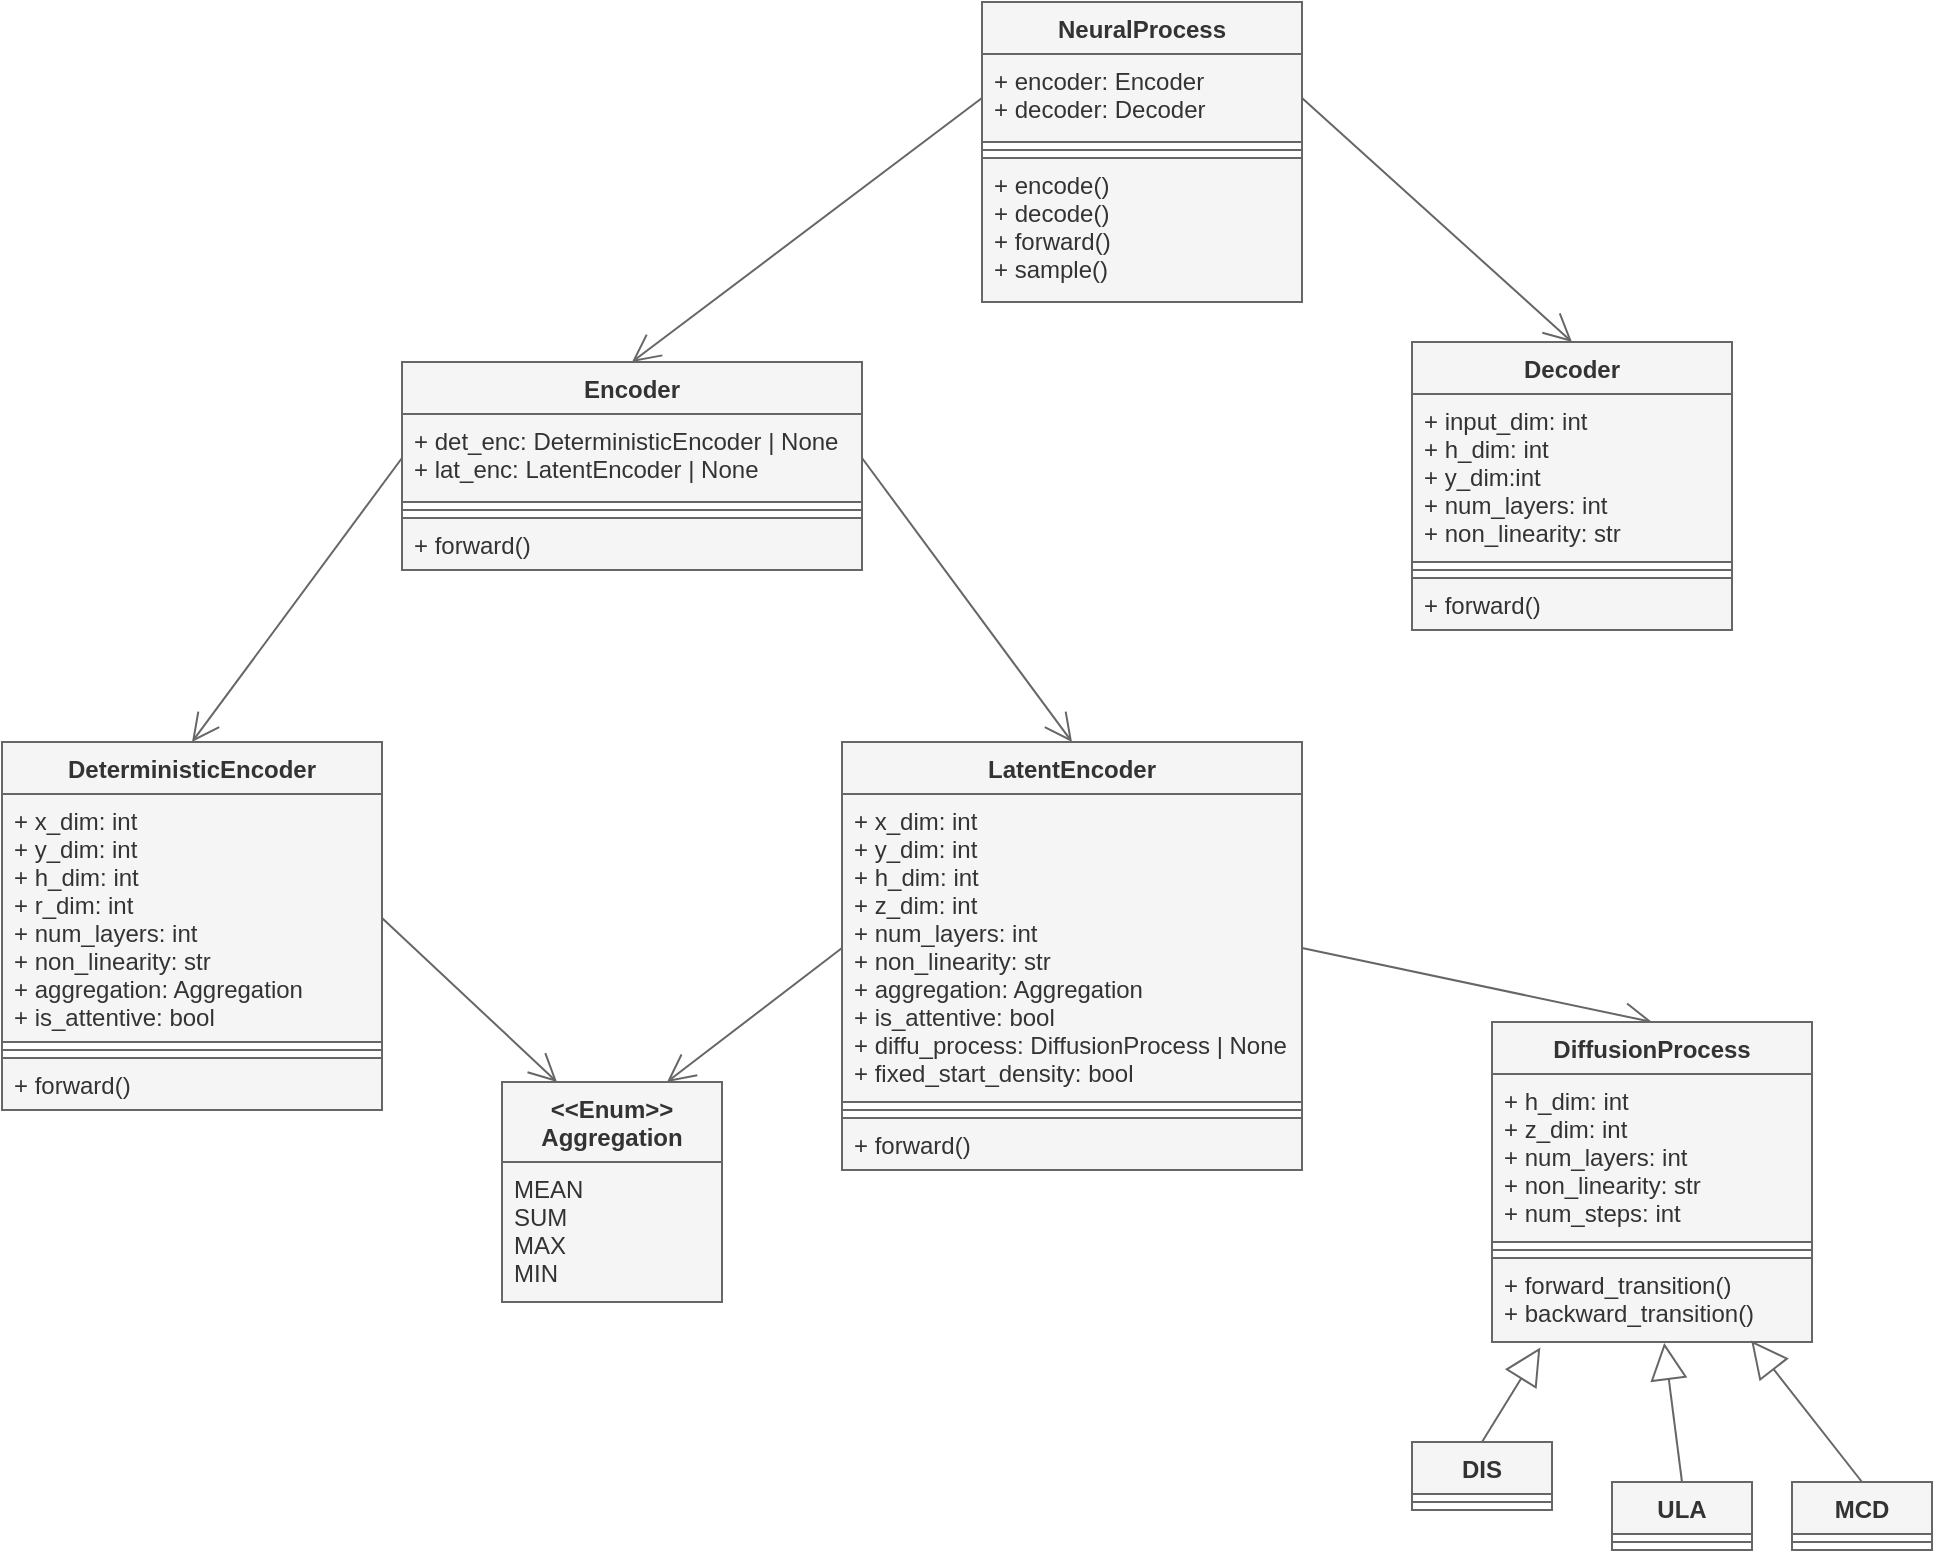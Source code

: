 <mxfile>
    <diagram id="mDNXPp_xGhIweOXCD2YC" name="Page-1">
        <mxGraphModel dx="1543" dy="1113" grid="1" gridSize="10" guides="1" tooltips="1" connect="1" arrows="1" fold="1" page="1" pageScale="1" pageWidth="1100" pageHeight="850" background="none" math="0" shadow="0">
            <root>
                <mxCell id="0"/>
                <mxCell id="1" parent="0"/>
                <mxCell id="13" value="" style="endArrow=open;endFill=1;endSize=12;html=1;exitX=0;exitY=0.5;exitDx=0;exitDy=0;entryX=0.5;entryY=0;entryDx=0;entryDy=0;fillColor=#f5f5f5;strokeColor=#666666;swimlaneLine=1;shadow=0;" parent="1" source="54" target="49" edge="1">
                    <mxGeometry width="160" relative="1" as="geometry">
                        <mxPoint x="615" y="113" as="sourcePoint"/>
                        <mxPoint x="365" y="284" as="targetPoint"/>
                    </mxGeometry>
                </mxCell>
                <mxCell id="24" value="" style="endArrow=open;endFill=1;endSize=12;html=1;exitX=0;exitY=0.5;exitDx=0;exitDy=0;entryX=0.5;entryY=0;entryDx=0;entryDy=0;fillColor=#f5f5f5;strokeColor=#666666;swimlaneLine=1;shadow=0;" parent="1" source="50" target="45" edge="1">
                    <mxGeometry width="160" relative="1" as="geometry">
                        <mxPoint x="265" y="327" as="sourcePoint"/>
                        <mxPoint x="255" y="470" as="targetPoint"/>
                    </mxGeometry>
                </mxCell>
                <mxCell id="25" value="" style="endArrow=open;endFill=1;endSize=12;html=1;exitX=1;exitY=0.5;exitDx=0;exitDy=0;entryX=0.5;entryY=0;entryDx=0;entryDy=0;fillColor=#f5f5f5;strokeColor=#666666;swimlaneLine=1;shadow=0;" parent="1" source="50" target="41" edge="1">
                    <mxGeometry width="160" relative="1" as="geometry">
                        <mxPoint x="465" y="327" as="sourcePoint"/>
                        <mxPoint x="575" y="470" as="targetPoint"/>
                    </mxGeometry>
                </mxCell>
                <mxCell id="26" value="" style="endArrow=open;endFill=1;endSize=12;html=1;exitX=1;exitY=0.5;exitDx=0;exitDy=0;entryX=0.5;entryY=0;entryDx=0;entryDy=0;fillColor=#f5f5f5;strokeColor=#666666;swimlaneLine=1;shadow=0;" parent="1" source="42" target="31" edge="1">
                    <mxGeometry width="160" relative="1" as="geometry">
                        <mxPoint x="675" y="572" as="sourcePoint"/>
                        <mxPoint x="765" y="583" as="targetPoint"/>
                    </mxGeometry>
                </mxCell>
                <mxCell id="31" value="DiffusionProcess" style="swimlane;fontStyle=1;align=center;verticalAlign=top;childLayout=stackLayout;horizontal=1;startSize=26;horizontalStack=0;resizeParent=1;resizeParentMax=0;resizeLast=0;collapsible=1;marginBottom=0;fillColor=#f5f5f5;strokeColor=#666666;fontColor=#333333;swimlaneLine=1;shadow=0;" parent="1" vertex="1">
                    <mxGeometry x="815" y="530" width="160" height="160" as="geometry"/>
                </mxCell>
                <mxCell id="32" value="+ h_dim: int&#10;+ z_dim: int&#10;+ num_layers: int&#10;+ non_linearity: str&#10;+ num_steps: int&#10;" style="text;align=left;verticalAlign=top;spacingLeft=4;spacingRight=4;overflow=hidden;rotatable=0;points=[[0,0.5],[1,0.5]];portConstraint=eastwest;fillColor=#f5f5f5;strokeColor=#666666;fontColor=#333333;swimlaneLine=1;shadow=0;" parent="31" vertex="1">
                    <mxGeometry y="26" width="160" height="84" as="geometry"/>
                </mxCell>
                <mxCell id="33" value="" style="line;strokeWidth=1;align=left;verticalAlign=middle;spacingTop=-1;spacingLeft=3;spacingRight=3;rotatable=0;labelPosition=right;points=[];portConstraint=eastwest;fillColor=#f5f5f5;strokeColor=#666666;fontColor=#333333;swimlaneLine=1;shadow=0;" parent="31" vertex="1">
                    <mxGeometry y="110" width="160" height="8" as="geometry"/>
                </mxCell>
                <mxCell id="34" value="+ forward_transition()&#10;+ backward_transition()" style="text;align=left;verticalAlign=top;spacingLeft=4;spacingRight=4;overflow=hidden;rotatable=0;points=[[0,0.5],[1,0.5]];portConstraint=eastwest;fillColor=#f5f5f5;strokeColor=#666666;fontColor=#333333;swimlaneLine=1;shadow=0;" parent="31" vertex="1">
                    <mxGeometry y="118" width="160" height="42" as="geometry"/>
                </mxCell>
                <mxCell id="36" value="DIS" style="swimlane;fontStyle=1;align=center;verticalAlign=top;childLayout=stackLayout;horizontal=1;startSize=26;horizontalStack=0;resizeParent=1;resizeParentMax=0;resizeLast=0;collapsible=1;marginBottom=0;fillColor=#f5f5f5;strokeColor=#666666;fontColor=#333333;swimlaneLine=1;shadow=0;" parent="1" vertex="1">
                    <mxGeometry x="775" y="740" width="70" height="34" as="geometry"/>
                </mxCell>
                <mxCell id="38" value="" style="line;strokeWidth=1;align=left;verticalAlign=middle;spacingTop=-1;spacingLeft=3;spacingRight=3;rotatable=0;labelPosition=right;points=[];portConstraint=eastwest;fillColor=#f5f5f5;strokeColor=#666666;fontColor=#333333;swimlaneLine=1;shadow=0;" parent="36" vertex="1">
                    <mxGeometry y="26" width="70" height="8" as="geometry"/>
                </mxCell>
                <mxCell id="40" value="" style="endArrow=block;endSize=16;endFill=0;html=1;entryX=0.151;entryY=1.065;entryDx=0;entryDy=0;entryPerimeter=0;exitX=0.5;exitY=0;exitDx=0;exitDy=0;fillColor=#f5f5f5;strokeColor=#666666;swimlaneLine=1;shadow=0;" parent="1" source="36" target="34" edge="1">
                    <mxGeometry width="160" relative="1" as="geometry">
                        <mxPoint x="740" y="780" as="sourcePoint"/>
                        <mxPoint x="900" y="780" as="targetPoint"/>
                    </mxGeometry>
                </mxCell>
                <mxCell id="41" value="LatentEncoder" style="swimlane;fontStyle=1;align=center;verticalAlign=top;childLayout=stackLayout;horizontal=1;startSize=26;horizontalStack=0;resizeParent=1;resizeParentMax=0;resizeLast=0;collapsible=1;marginBottom=0;fillColor=#f5f5f5;strokeColor=#666666;fontColor=#333333;swimlaneLine=1;shadow=0;" parent="1" vertex="1">
                    <mxGeometry x="490" y="390" width="230" height="214" as="geometry"/>
                </mxCell>
                <mxCell id="42" value="+ x_dim: int&#10;+ y_dim: int&#10;+ h_dim: int&#10;+ z_dim: int&#10;+ num_layers: int&#10;+ non_linearity: str&#10;+ aggregation: Aggregation&#10;+ is_attentive: bool&#10;+ diffu_process: DiffusionProcess | None&#10;+ fixed_start_density: bool&#10;" style="text;align=left;verticalAlign=top;spacingLeft=4;spacingRight=4;overflow=hidden;rotatable=0;points=[[0,0.5],[1,0.5]];portConstraint=eastwest;fillColor=#f5f5f5;strokeColor=#666666;fontColor=#333333;swimlaneLine=1;shadow=0;" parent="41" vertex="1">
                    <mxGeometry y="26" width="230" height="154" as="geometry"/>
                </mxCell>
                <mxCell id="43" value="" style="line;strokeWidth=1;align=left;verticalAlign=middle;spacingTop=-1;spacingLeft=3;spacingRight=3;rotatable=0;labelPosition=right;points=[];portConstraint=eastwest;fillColor=#f5f5f5;strokeColor=#666666;fontColor=#333333;swimlaneLine=1;shadow=0;" parent="41" vertex="1">
                    <mxGeometry y="180" width="230" height="8" as="geometry"/>
                </mxCell>
                <mxCell id="44" value="+ forward()" style="text;align=left;verticalAlign=top;spacingLeft=4;spacingRight=4;overflow=hidden;rotatable=0;points=[[0,0.5],[1,0.5]];portConstraint=eastwest;fillColor=#f5f5f5;strokeColor=#666666;fontColor=#333333;swimlaneLine=1;shadow=0;" parent="41" vertex="1">
                    <mxGeometry y="188" width="230" height="26" as="geometry"/>
                </mxCell>
                <mxCell id="45" value="DeterministicEncoder" style="swimlane;fontStyle=1;align=center;verticalAlign=top;childLayout=stackLayout;horizontal=1;startSize=26;horizontalStack=0;resizeParent=1;resizeParentMax=0;resizeLast=0;collapsible=1;marginBottom=0;fillColor=#f5f5f5;strokeColor=#666666;fontColor=#333333;swimlaneLine=1;shadow=0;" parent="1" vertex="1">
                    <mxGeometry x="70" y="390" width="190" height="184" as="geometry"/>
                </mxCell>
                <mxCell id="46" value="+ x_dim: int&#10;+ y_dim: int&#10;+ h_dim: int&#10;+ r_dim: int&#10;+ num_layers: int&#10;+ non_linearity: str&#10;+ aggregation: Aggregation&#10;+ is_attentive: bool&#10;" style="text;align=left;verticalAlign=top;spacingLeft=4;spacingRight=4;overflow=hidden;rotatable=0;points=[[0,0.5],[1,0.5]];portConstraint=eastwest;fillColor=#f5f5f5;strokeColor=#666666;fontColor=#333333;swimlaneLine=1;shadow=0;" parent="45" vertex="1">
                    <mxGeometry y="26" width="190" height="124" as="geometry"/>
                </mxCell>
                <mxCell id="47" value="" style="line;strokeWidth=1;align=left;verticalAlign=middle;spacingTop=-1;spacingLeft=3;spacingRight=3;rotatable=0;labelPosition=right;points=[];portConstraint=eastwest;fillColor=#f5f5f5;strokeColor=#666666;fontColor=#333333;swimlaneLine=1;shadow=0;" parent="45" vertex="1">
                    <mxGeometry y="150" width="190" height="8" as="geometry"/>
                </mxCell>
                <mxCell id="48" value="+ forward()" style="text;align=left;verticalAlign=top;spacingLeft=4;spacingRight=4;overflow=hidden;rotatable=0;points=[[0,0.5],[1,0.5]];portConstraint=eastwest;fillColor=#f5f5f5;strokeColor=#666666;fontColor=#333333;swimlaneLine=1;shadow=0;" parent="45" vertex="1">
                    <mxGeometry y="158" width="190" height="26" as="geometry"/>
                </mxCell>
                <mxCell id="49" value="Encoder" style="swimlane;fontStyle=1;align=center;verticalAlign=top;childLayout=stackLayout;horizontal=1;startSize=26;horizontalStack=0;resizeParent=1;resizeParentMax=0;resizeLast=0;collapsible=1;marginBottom=0;fillColor=#f5f5f5;strokeColor=#666666;fontColor=#333333;swimlaneLine=1;shadow=0;" parent="1" vertex="1">
                    <mxGeometry x="270" y="200" width="230" height="104" as="geometry"/>
                </mxCell>
                <mxCell id="50" value="+ det_enc: DeterministicEncoder | None&#10;+ lat_enc: LatentEncoder | None" style="text;align=left;verticalAlign=top;spacingLeft=4;spacingRight=4;overflow=hidden;rotatable=0;points=[[0,0.5],[1,0.5]];portConstraint=eastwest;fillColor=#f5f5f5;strokeColor=#666666;fontColor=#333333;swimlaneLine=1;shadow=0;" parent="49" vertex="1">
                    <mxGeometry y="26" width="230" height="44" as="geometry"/>
                </mxCell>
                <mxCell id="51" value="" style="line;strokeWidth=1;align=left;verticalAlign=middle;spacingTop=-1;spacingLeft=3;spacingRight=3;rotatable=0;labelPosition=right;points=[];portConstraint=eastwest;fillColor=#f5f5f5;strokeColor=#666666;fontColor=#333333;swimlaneLine=1;shadow=0;" parent="49" vertex="1">
                    <mxGeometry y="70" width="230" height="8" as="geometry"/>
                </mxCell>
                <mxCell id="52" value="+ forward()" style="text;align=left;verticalAlign=top;spacingLeft=4;spacingRight=4;overflow=hidden;rotatable=0;points=[[0,0.5],[1,0.5]];portConstraint=eastwest;fillColor=#f5f5f5;strokeColor=#666666;fontColor=#333333;swimlaneLine=1;shadow=0;" parent="49" vertex="1">
                    <mxGeometry y="78" width="230" height="26" as="geometry"/>
                </mxCell>
                <mxCell id="53" value="NeuralProcess" style="swimlane;fontStyle=1;align=center;verticalAlign=top;childLayout=stackLayout;horizontal=1;startSize=26;horizontalStack=0;resizeParent=1;resizeParentMax=0;resizeLast=0;collapsible=1;marginBottom=0;fillColor=#f5f5f5;strokeColor=#666666;fontColor=#333333;swimlaneLine=1;shadow=0;" parent="1" vertex="1">
                    <mxGeometry x="560" y="20" width="160" height="150" as="geometry"/>
                </mxCell>
                <mxCell id="54" value="+ encoder: Encoder&#10;+ decoder: Decoder" style="text;align=left;verticalAlign=top;spacingLeft=4;spacingRight=4;overflow=hidden;rotatable=0;points=[[0,0.5],[1,0.5]];portConstraint=eastwest;fillColor=#f5f5f5;strokeColor=#666666;fontColor=#333333;swimlaneLine=1;shadow=0;" parent="53" vertex="1">
                    <mxGeometry y="26" width="160" height="44" as="geometry"/>
                </mxCell>
                <mxCell id="55" value="" style="line;strokeWidth=1;align=left;verticalAlign=middle;spacingTop=-1;spacingLeft=3;spacingRight=3;rotatable=0;labelPosition=right;points=[];portConstraint=eastwest;fillColor=#f5f5f5;strokeColor=#666666;fontColor=#333333;swimlaneLine=1;shadow=0;" parent="53" vertex="1">
                    <mxGeometry y="70" width="160" height="8" as="geometry"/>
                </mxCell>
                <mxCell id="56" value="+ encode()&#10;+ decode()&#10;+ forward()&#10;+ sample()" style="text;align=left;verticalAlign=top;spacingLeft=4;spacingRight=4;overflow=hidden;rotatable=0;points=[[0,0.5],[1,0.5]];portConstraint=eastwest;fillColor=#f5f5f5;strokeColor=#666666;fontColor=#333333;swimlaneLine=1;shadow=0;" parent="53" vertex="1">
                    <mxGeometry y="78" width="160" height="72" as="geometry"/>
                </mxCell>
                <mxCell id="57" value="Decoder" style="swimlane;fontStyle=1;align=center;verticalAlign=top;childLayout=stackLayout;horizontal=1;startSize=26;horizontalStack=0;resizeParent=1;resizeParentMax=0;resizeLast=0;collapsible=1;marginBottom=0;fillColor=#f5f5f5;strokeColor=#666666;fontColor=#333333;swimlaneLine=1;shadow=0;" parent="1" vertex="1">
                    <mxGeometry x="775" y="190" width="160" height="144" as="geometry"/>
                </mxCell>
                <mxCell id="58" value="+ input_dim: int&#10;+ h_dim: int&#10;+ y_dim:int&#10;+ num_layers: int&#10;+ non_linearity: str" style="text;align=left;verticalAlign=top;spacingLeft=4;spacingRight=4;overflow=hidden;rotatable=0;points=[[0,0.5],[1,0.5]];portConstraint=eastwest;fillColor=#f5f5f5;strokeColor=#666666;fontColor=#333333;swimlaneLine=1;shadow=0;" parent="57" vertex="1">
                    <mxGeometry y="26" width="160" height="84" as="geometry"/>
                </mxCell>
                <mxCell id="59" value="" style="line;strokeWidth=1;align=left;verticalAlign=middle;spacingTop=-1;spacingLeft=3;spacingRight=3;rotatable=0;labelPosition=right;points=[];portConstraint=eastwest;fillColor=#f5f5f5;strokeColor=#666666;fontColor=#333333;swimlaneLine=1;shadow=0;" parent="57" vertex="1">
                    <mxGeometry y="110" width="160" height="8" as="geometry"/>
                </mxCell>
                <mxCell id="60" value="+ forward()" style="text;align=left;verticalAlign=top;spacingLeft=4;spacingRight=4;overflow=hidden;rotatable=0;points=[[0,0.5],[1,0.5]];portConstraint=eastwest;fillColor=#f5f5f5;strokeColor=#666666;fontColor=#333333;swimlaneLine=1;shadow=0;" parent="57" vertex="1">
                    <mxGeometry y="118" width="160" height="26" as="geometry"/>
                </mxCell>
                <mxCell id="61" value="" style="endArrow=open;endFill=1;endSize=12;html=1;exitX=1;exitY=0.5;exitDx=0;exitDy=0;entryX=0.5;entryY=0;entryDx=0;entryDy=0;fillColor=#f5f5f5;strokeColor=#666666;swimlaneLine=1;shadow=0;" parent="1" source="54" target="57" edge="1">
                    <mxGeometry width="160" relative="1" as="geometry">
                        <mxPoint x="635" y="108" as="sourcePoint"/>
                        <mxPoint x="370" y="250" as="targetPoint"/>
                    </mxGeometry>
                </mxCell>
                <mxCell id="62" value="ULA" style="swimlane;fontStyle=1;align=center;verticalAlign=top;childLayout=stackLayout;horizontal=1;startSize=26;horizontalStack=0;resizeParent=1;resizeParentMax=0;resizeLast=0;collapsible=1;marginBottom=0;fillColor=#f5f5f5;strokeColor=#666666;fontColor=#333333;swimlaneLine=1;shadow=0;" parent="1" vertex="1">
                    <mxGeometry x="875" y="760" width="70" height="34" as="geometry"/>
                </mxCell>
                <mxCell id="63" value="" style="line;strokeWidth=1;align=left;verticalAlign=middle;spacingTop=-1;spacingLeft=3;spacingRight=3;rotatable=0;labelPosition=right;points=[];portConstraint=eastwest;fillColor=#f5f5f5;strokeColor=#666666;fontColor=#333333;swimlaneLine=1;shadow=0;" parent="62" vertex="1">
                    <mxGeometry y="26" width="70" height="8" as="geometry"/>
                </mxCell>
                <mxCell id="64" value="MCD" style="swimlane;fontStyle=1;align=center;verticalAlign=top;childLayout=stackLayout;horizontal=1;startSize=26;horizontalStack=0;resizeParent=1;resizeParentMax=0;resizeLast=0;collapsible=1;marginBottom=0;fillColor=#f5f5f5;strokeColor=#666666;fontColor=#333333;swimlaneLine=1;shadow=0;" parent="1" vertex="1">
                    <mxGeometry x="965" y="760" width="70" height="34" as="geometry"/>
                </mxCell>
                <mxCell id="65" value="" style="line;strokeWidth=1;align=left;verticalAlign=middle;spacingTop=-1;spacingLeft=3;spacingRight=3;rotatable=0;labelPosition=right;points=[];portConstraint=eastwest;fillColor=#f5f5f5;strokeColor=#666666;fontColor=#333333;swimlaneLine=1;shadow=0;" parent="64" vertex="1">
                    <mxGeometry y="26" width="70" height="8" as="geometry"/>
                </mxCell>
                <mxCell id="66" value="" style="endArrow=block;endSize=16;endFill=0;html=1;entryX=0.538;entryY=1.011;entryDx=0;entryDy=0;entryPerimeter=0;exitX=0.5;exitY=0;exitDx=0;exitDy=0;fillColor=#f5f5f5;strokeColor=#666666;swimlaneLine=1;shadow=0;" parent="1" source="62" target="34" edge="1">
                    <mxGeometry width="160" relative="1" as="geometry">
                        <mxPoint x="860" y="750" as="sourcePoint"/>
                        <mxPoint x="892.04" y="700" as="targetPoint"/>
                    </mxGeometry>
                </mxCell>
                <mxCell id="67" value="" style="endArrow=block;endSize=16;endFill=0;html=1;entryX=0.81;entryY=0.983;entryDx=0;entryDy=0;entryPerimeter=0;exitX=0.5;exitY=0;exitDx=0;exitDy=0;fillColor=#f5f5f5;strokeColor=#666666;swimlaneLine=1;shadow=0;" parent="1" source="64" target="34" edge="1">
                    <mxGeometry width="160" relative="1" as="geometry">
                        <mxPoint x="920" y="770" as="sourcePoint"/>
                        <mxPoint x="909.96" y="702.814" as="targetPoint"/>
                    </mxGeometry>
                </mxCell>
                <mxCell id="68" value="&lt;&lt;Enum&gt;&gt;&#10;Aggregation" style="swimlane;fontStyle=1;align=center;verticalAlign=top;childLayout=stackLayout;horizontal=1;startSize=40;horizontalStack=0;resizeParent=1;resizeParentMax=0;resizeLast=0;collapsible=1;marginBottom=0;fillColor=#f5f5f5;strokeColor=#666666;fontColor=#333333;swimlaneLine=1;shadow=0;" parent="1" vertex="1">
                    <mxGeometry x="320" y="560" width="110" height="110" as="geometry"/>
                </mxCell>
                <mxCell id="69" value="MEAN&#10;SUM&#10;MAX&#10;MIN" style="text;align=left;verticalAlign=top;spacingLeft=4;spacingRight=4;overflow=hidden;rotatable=0;points=[[0,0.5],[1,0.5]];portConstraint=eastwest;fillColor=#f5f5f5;strokeColor=#666666;fontColor=#333333;swimlaneLine=1;shadow=0;" parent="68" vertex="1">
                    <mxGeometry y="40" width="110" height="70" as="geometry"/>
                </mxCell>
                <mxCell id="72" value="" style="endArrow=open;endFill=1;endSize=12;html=1;exitX=1;exitY=0.5;exitDx=0;exitDy=0;entryX=0.25;entryY=0;entryDx=0;entryDy=0;fillColor=#f5f5f5;strokeColor=#666666;swimlaneLine=1;shadow=0;" parent="1" source="46" target="68" edge="1">
                    <mxGeometry width="160" relative="1" as="geometry">
                        <mxPoint x="280" y="258" as="sourcePoint"/>
                        <mxPoint x="175" y="400" as="targetPoint"/>
                    </mxGeometry>
                </mxCell>
                <mxCell id="73" value="" style="endArrow=open;endFill=1;endSize=12;html=1;exitX=0;exitY=0.5;exitDx=0;exitDy=0;entryX=0.75;entryY=0;entryDx=0;entryDy=0;fillColor=#f5f5f5;strokeColor=#666666;swimlaneLine=1;shadow=0;" parent="1" source="42" target="68" edge="1">
                    <mxGeometry width="160" relative="1" as="geometry">
                        <mxPoint x="270" y="488" as="sourcePoint"/>
                        <mxPoint x="385" y="570" as="targetPoint"/>
                    </mxGeometry>
                </mxCell>
            </root>
        </mxGraphModel>
    </diagram>
</mxfile>